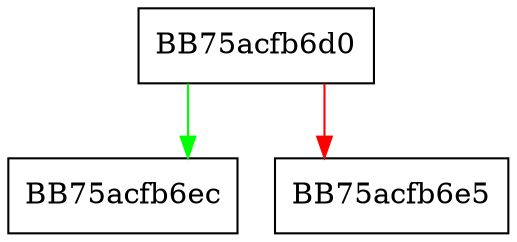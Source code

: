 digraph Scan {
  node [shape="box"];
  graph [splines=ortho];
  BB75acfb6d0 -> BB75acfb6ec [color="green"];
  BB75acfb6d0 -> BB75acfb6e5 [color="red"];
}